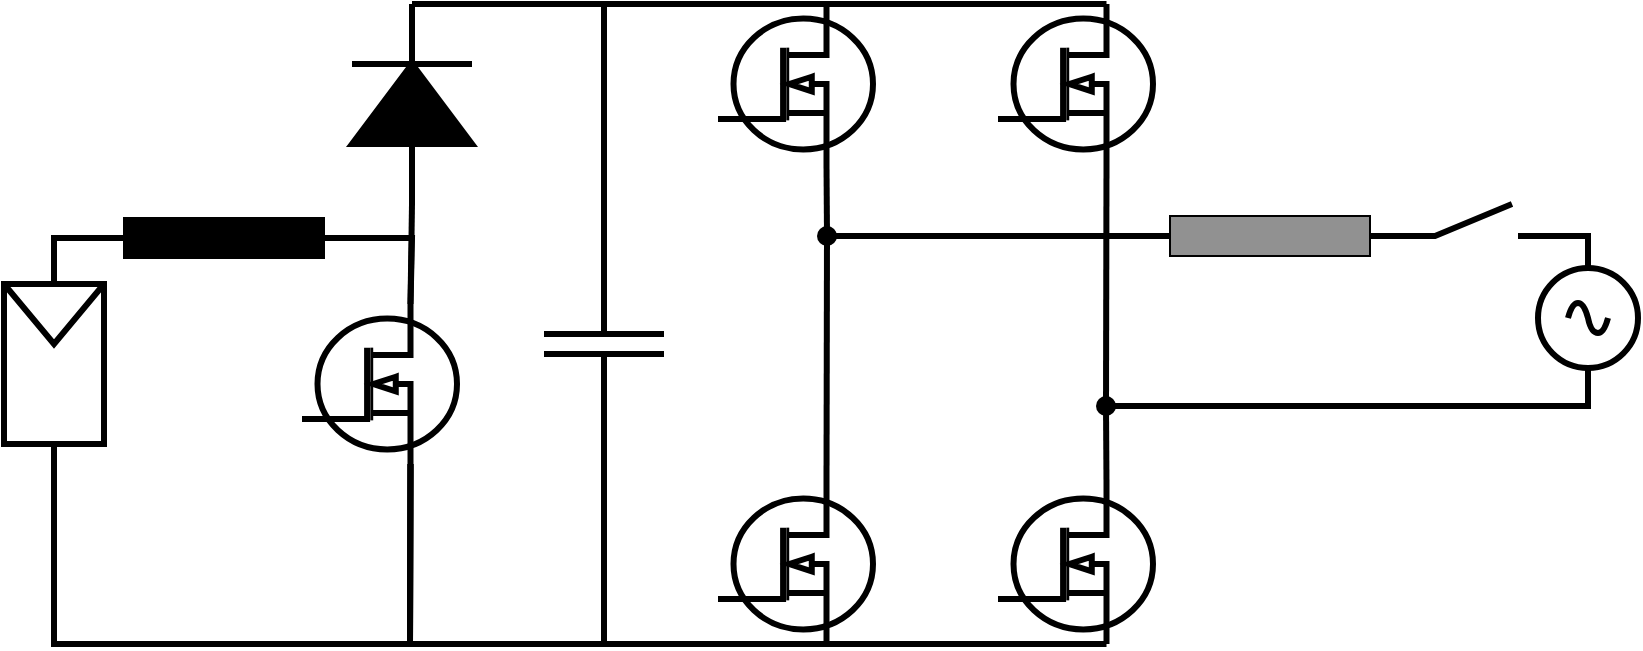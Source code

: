 <mxfile version="22.0.4" type="github">
  <diagram name="Seite-1" id="eOwa267uayD9RNG_tmMp">
    <mxGraphModel dx="954" dy="561" grid="1" gridSize="10" guides="1" tooltips="1" connect="1" arrows="1" fold="1" page="1" pageScale="1" pageWidth="827" pageHeight="1169" math="0" shadow="0">
      <root>
        <mxCell id="0" />
        <mxCell id="1" parent="0" />
        <mxCell id="byErgU6DZJGHrv96r0Q9-1" value="" style="verticalLabelPosition=bottom;shadow=0;dashed=0;align=center;html=1;verticalAlign=top;shape=mxgraph.electrical.mosfets1.n-channel_mosfet_1;strokeWidth=3;" vertex="1" parent="1">
          <mxGeometry x="367" y="290" width="77.5" height="80" as="geometry" />
        </mxCell>
        <mxCell id="byErgU6DZJGHrv96r0Q9-2" value="" style="verticalLabelPosition=bottom;shadow=0;dashed=0;align=center;html=1;verticalAlign=top;shape=mxgraph.electrical.mosfets1.n-channel_mosfet_1;strokeWidth=3;" vertex="1" parent="1">
          <mxGeometry x="367" y="50" width="77.5" height="80" as="geometry" />
        </mxCell>
        <mxCell id="byErgU6DZJGHrv96r0Q9-3" value="" style="verticalLabelPosition=bottom;shadow=0;dashed=0;align=center;html=1;verticalAlign=top;shape=mxgraph.electrical.mosfets1.n-channel_mosfet_1;strokeWidth=3;" vertex="1" parent="1">
          <mxGeometry x="507" y="290" width="77.5" height="80" as="geometry" />
        </mxCell>
        <mxCell id="byErgU6DZJGHrv96r0Q9-4" value="" style="verticalLabelPosition=bottom;shadow=0;dashed=0;align=center;html=1;verticalAlign=top;shape=mxgraph.electrical.mosfets1.n-channel_mosfet_1;strokeWidth=3;" vertex="1" parent="1">
          <mxGeometry x="507" y="50" width="77.5" height="80" as="geometry" />
        </mxCell>
        <mxCell id="byErgU6DZJGHrv96r0Q9-5" value="" style="endArrow=none;html=1;rounded=0;entryX=0.7;entryY=1;entryDx=0;entryDy=0;entryPerimeter=0;exitDx=0;exitDy=0;exitPerimeter=0;startArrow=none;strokeWidth=3;" edge="1" parent="1" source="byErgU6DZJGHrv96r0Q9-10" target="byErgU6DZJGHrv96r0Q9-2">
          <mxGeometry width="50" height="50" relative="1" as="geometry">
            <mxPoint x="524.5" y="260" as="sourcePoint" />
            <mxPoint x="574.5" y="210" as="targetPoint" />
          </mxGeometry>
        </mxCell>
        <mxCell id="byErgU6DZJGHrv96r0Q9-6" value="" style="endArrow=none;html=1;rounded=0;entryX=0.7;entryY=1;entryDx=0;entryDy=0;entryPerimeter=0;exitDx=0;exitDy=0;exitPerimeter=0;startArrow=none;strokeWidth=3;" edge="1" parent="1" source="byErgU6DZJGHrv96r0Q9-12" target="byErgU6DZJGHrv96r0Q9-4">
          <mxGeometry width="50" height="50" relative="1" as="geometry">
            <mxPoint x="417" y="260" as="sourcePoint" />
            <mxPoint x="467" y="210" as="targetPoint" />
          </mxGeometry>
        </mxCell>
        <mxCell id="byErgU6DZJGHrv96r0Q9-7" value="" style="pointerEvents=1;verticalLabelPosition=bottom;shadow=0;dashed=0;align=center;html=1;verticalAlign=top;shape=mxgraph.electrical.electro-mechanical.make_contact;strokeWidth=3;" vertex="1" parent="1">
          <mxGeometry x="707" y="150" width="75" height="16" as="geometry" />
        </mxCell>
        <mxCell id="byErgU6DZJGHrv96r0Q9-8" value="" style="pointerEvents=1;verticalLabelPosition=bottom;shadow=0;dashed=0;align=center;html=1;verticalAlign=top;shape=mxgraph.electrical.signal_sources.source;aspect=fixed;points=[[0.5,0,0],[1,0.5,0],[0.5,1,0],[0,0.5,0]];elSignalType=ac;strokeWidth=3;" vertex="1" parent="1">
          <mxGeometry x="777" y="182" width="50" height="50" as="geometry" />
        </mxCell>
        <mxCell id="byErgU6DZJGHrv96r0Q9-9" value="" style="endArrow=none;html=1;rounded=0;entryDx=0;entryDy=0;entryPerimeter=0;exitX=0.7;exitY=0;exitDx=0;exitDy=0;exitPerimeter=0;strokeWidth=3;" edge="1" parent="1" source="byErgU6DZJGHrv96r0Q9-1" target="byErgU6DZJGHrv96r0Q9-10">
          <mxGeometry width="50" height="50" relative="1" as="geometry">
            <mxPoint x="421.5" y="290" as="sourcePoint" />
            <mxPoint x="421.5" y="160" as="targetPoint" />
          </mxGeometry>
        </mxCell>
        <mxCell id="byErgU6DZJGHrv96r0Q9-10" value="" style="shape=waypoint;sketch=0;fillStyle=solid;size=6;pointerEvents=1;points=[];fillColor=none;resizable=0;rotatable=0;perimeter=centerPerimeter;snapToPoint=1;strokeWidth=3;" vertex="1" parent="1">
          <mxGeometry x="411.5" y="156" width="20" height="20" as="geometry" />
        </mxCell>
        <mxCell id="byErgU6DZJGHrv96r0Q9-11" value="" style="endArrow=none;html=1;rounded=0;entryDx=0;entryDy=0;entryPerimeter=0;exitX=0.7;exitY=0;exitDx=0;exitDy=0;exitPerimeter=0;strokeWidth=3;" edge="1" parent="1" source="byErgU6DZJGHrv96r0Q9-3" target="byErgU6DZJGHrv96r0Q9-12">
          <mxGeometry width="50" height="50" relative="1" as="geometry">
            <mxPoint x="561" y="290" as="sourcePoint" />
            <mxPoint x="561" y="130" as="targetPoint" />
          </mxGeometry>
        </mxCell>
        <mxCell id="byErgU6DZJGHrv96r0Q9-12" value="" style="shape=waypoint;sketch=0;fillStyle=solid;size=6;pointerEvents=1;points=[];fillColor=none;resizable=0;rotatable=0;perimeter=centerPerimeter;snapToPoint=1;strokeWidth=3;" vertex="1" parent="1">
          <mxGeometry x="551" y="241" width="20" height="20" as="geometry" />
        </mxCell>
        <mxCell id="byErgU6DZJGHrv96r0Q9-13" value="" style="endArrow=none;html=1;rounded=0;strokeWidth=3;entryX=0.5;entryY=1;entryDx=0;entryDy=0;entryPerimeter=0;" edge="1" parent="1" source="byErgU6DZJGHrv96r0Q9-12" target="byErgU6DZJGHrv96r0Q9-8">
          <mxGeometry width="50" height="50" relative="1" as="geometry">
            <mxPoint x="577" y="250" as="sourcePoint" />
            <mxPoint x="692" y="251" as="targetPoint" />
            <Array as="points">
              <mxPoint x="725" y="251" />
              <mxPoint x="802" y="251" />
            </Array>
          </mxGeometry>
        </mxCell>
        <mxCell id="byErgU6DZJGHrv96r0Q9-14" value="" style="rounded=0;whiteSpace=wrap;html=1;strokeWidth=3;" vertex="1" parent="1">
          <mxGeometry x="10" y="190" width="50" height="80" as="geometry" />
        </mxCell>
        <mxCell id="byErgU6DZJGHrv96r0Q9-15" value="" style="endArrow=none;html=1;rounded=0;exitX=0;exitY=0;exitDx=0;exitDy=0;entryX=1;entryY=0;entryDx=0;entryDy=0;strokeWidth=3;" edge="1" parent="1" source="byErgU6DZJGHrv96r0Q9-14" target="byErgU6DZJGHrv96r0Q9-14">
          <mxGeometry width="50" height="50" relative="1" as="geometry">
            <mxPoint x="350" y="260" as="sourcePoint" />
            <mxPoint x="130" y="250" as="targetPoint" />
            <Array as="points">
              <mxPoint x="35" y="220" />
            </Array>
          </mxGeometry>
        </mxCell>
        <mxCell id="byErgU6DZJGHrv96r0Q9-16" value="" style="endArrow=none;html=1;rounded=0;entryX=0.5;entryY=0;entryDx=0;entryDy=0;entryPerimeter=0;exitX=1;exitY=1;exitDx=0;exitDy=0;exitPerimeter=0;strokeWidth=3;" edge="1" parent="1" source="byErgU6DZJGHrv96r0Q9-7" target="byErgU6DZJGHrv96r0Q9-8">
          <mxGeometry width="50" height="50" relative="1" as="geometry">
            <mxPoint x="569" y="170" as="sourcePoint" />
            <mxPoint x="619" y="120" as="targetPoint" />
            <Array as="points">
              <mxPoint x="802" y="166" />
            </Array>
          </mxGeometry>
        </mxCell>
        <mxCell id="byErgU6DZJGHrv96r0Q9-17" value="" style="verticalLabelPosition=bottom;shadow=0;dashed=0;align=center;html=1;verticalAlign=top;shape=mxgraph.electrical.mosfets1.n-channel_mosfet_1;strokeWidth=3;" vertex="1" parent="1">
          <mxGeometry x="159" y="200" width="77.5" height="80" as="geometry" />
        </mxCell>
        <mxCell id="byErgU6DZJGHrv96r0Q9-18" value="" style="pointerEvents=1;fillColor=strokeColor;verticalLabelPosition=bottom;shadow=0;dashed=0;align=center;html=1;verticalAlign=top;shape=mxgraph.electrical.diodes.diode;direction=north;strokeWidth=3;" vertex="1" parent="1">
          <mxGeometry x="184" y="50" width="60" height="100" as="geometry" />
        </mxCell>
        <mxCell id="byErgU6DZJGHrv96r0Q9-19" value="" style="endArrow=none;html=1;rounded=0;entryX=0;entryY=0.5;entryDx=0;entryDy=0;exitX=0.5;exitY=0;exitDx=0;exitDy=0;strokeWidth=3;" edge="1" parent="1" source="byErgU6DZJGHrv96r0Q9-14" target="byErgU6DZJGHrv96r0Q9-20">
          <mxGeometry width="50" height="50" relative="1" as="geometry">
            <mxPoint x="170" y="230" as="sourcePoint" />
            <mxPoint x="60" y="167.5" as="targetPoint" />
            <Array as="points">
              <mxPoint x="35" y="167" />
            </Array>
          </mxGeometry>
        </mxCell>
        <mxCell id="byErgU6DZJGHrv96r0Q9-20" value="" style="rounded=0;whiteSpace=wrap;html=1;fillColor=#000000;" vertex="1" parent="1">
          <mxGeometry x="70" y="157" width="100" height="20" as="geometry" />
        </mxCell>
        <mxCell id="byErgU6DZJGHrv96r0Q9-21" value="" style="endArrow=none;html=1;rounded=0;entryX=1;entryY=0.5;entryDx=0;entryDy=0;exitX=0.7;exitY=0;exitDx=0;exitDy=0;exitPerimeter=0;strokeWidth=3;" edge="1" parent="1" source="byErgU6DZJGHrv96r0Q9-17" target="byErgU6DZJGHrv96r0Q9-20">
          <mxGeometry width="50" height="50" relative="1" as="geometry">
            <mxPoint x="170" y="230" as="sourcePoint" />
            <mxPoint x="220" y="180" as="targetPoint" />
            <Array as="points">
              <mxPoint x="214" y="167" />
            </Array>
          </mxGeometry>
        </mxCell>
        <mxCell id="byErgU6DZJGHrv96r0Q9-22" value="" style="endArrow=none;html=1;rounded=0;entryX=0;entryY=0.5;entryDx=0;entryDy=0;entryPerimeter=0;exitX=0.7;exitY=0;exitDx=0;exitDy=0;exitPerimeter=0;strokeWidth=3;" edge="1" parent="1" source="byErgU6DZJGHrv96r0Q9-17" target="byErgU6DZJGHrv96r0Q9-18">
          <mxGeometry width="50" height="50" relative="1" as="geometry">
            <mxPoint x="170" y="230" as="sourcePoint" />
            <mxPoint x="220" y="180" as="targetPoint" />
          </mxGeometry>
        </mxCell>
        <mxCell id="byErgU6DZJGHrv96r0Q9-25" value="" style="endArrow=none;html=1;rounded=0;entryX=0.7;entryY=1;entryDx=0;entryDy=0;entryPerimeter=0;exitX=0.5;exitY=1;exitDx=0;exitDy=0;strokeWidth=3;" edge="1" parent="1" source="byErgU6DZJGHrv96r0Q9-14" target="byErgU6DZJGHrv96r0Q9-17">
          <mxGeometry width="50" height="50" relative="1" as="geometry">
            <mxPoint x="250" y="230" as="sourcePoint" />
            <mxPoint x="300" y="180" as="targetPoint" />
            <Array as="points">
              <mxPoint x="35" y="370" />
              <mxPoint x="213" y="370" />
            </Array>
          </mxGeometry>
        </mxCell>
        <mxCell id="byErgU6DZJGHrv96r0Q9-26" value="" style="rounded=0;whiteSpace=wrap;html=1;fillColor=#919191;" vertex="1" parent="1">
          <mxGeometry x="593" y="156" width="100" height="20" as="geometry" />
        </mxCell>
        <mxCell id="byErgU6DZJGHrv96r0Q9-27" value="" style="endArrow=none;html=1;rounded=0;strokeWidth=3;" edge="1" parent="1">
          <mxGeometry width="50" height="50" relative="1" as="geometry">
            <mxPoint x="693" y="166" as="sourcePoint" />
            <mxPoint x="707" y="166" as="targetPoint" />
          </mxGeometry>
        </mxCell>
        <mxCell id="byErgU6DZJGHrv96r0Q9-28" value="" style="endArrow=none;html=1;rounded=0;entryX=0.725;entryY=0.5;entryDx=0;entryDy=0;entryPerimeter=0;exitX=0;exitY=0.5;exitDx=0;exitDy=0;strokeWidth=3;" edge="1" parent="1" source="byErgU6DZJGHrv96r0Q9-26" target="byErgU6DZJGHrv96r0Q9-10">
          <mxGeometry width="50" height="50" relative="1" as="geometry">
            <mxPoint x="467" y="270" as="sourcePoint" />
            <mxPoint x="517" y="220" as="targetPoint" />
          </mxGeometry>
        </mxCell>
        <mxCell id="byErgU6DZJGHrv96r0Q9-29" value="" style="endArrow=none;html=1;rounded=0;entryX=0.7;entryY=1;entryDx=0;entryDy=0;entryPerimeter=0;exitX=0.7;exitY=1;exitDx=0;exitDy=0;exitPerimeter=0;strokeWidth=3;" edge="1" parent="1" source="byErgU6DZJGHrv96r0Q9-3" target="byErgU6DZJGHrv96r0Q9-17">
          <mxGeometry width="50" height="50" relative="1" as="geometry">
            <mxPoint x="370" y="260" as="sourcePoint" />
            <mxPoint x="420" y="210" as="targetPoint" />
            <Array as="points">
              <mxPoint x="213" y="370" />
            </Array>
          </mxGeometry>
        </mxCell>
        <mxCell id="byErgU6DZJGHrv96r0Q9-30" value="" style="endArrow=none;html=1;rounded=0;entryX=0.7;entryY=0;entryDx=0;entryDy=0;entryPerimeter=0;exitX=1;exitY=0.5;exitDx=0;exitDy=0;exitPerimeter=0;strokeWidth=3;" edge="1" parent="1" source="byErgU6DZJGHrv96r0Q9-18" target="byErgU6DZJGHrv96r0Q9-4">
          <mxGeometry width="50" height="50" relative="1" as="geometry">
            <mxPoint x="370" y="260" as="sourcePoint" />
            <mxPoint x="420" y="210" as="targetPoint" />
          </mxGeometry>
        </mxCell>
        <mxCell id="byErgU6DZJGHrv96r0Q9-31" value="" style="pointerEvents=1;verticalLabelPosition=bottom;shadow=0;dashed=0;align=center;html=1;verticalAlign=top;shape=mxgraph.electrical.capacitors.capacitor_1;rotation=-90;strokeWidth=3;" vertex="1" parent="1">
          <mxGeometry x="260" y="190" width="100" height="60" as="geometry" />
        </mxCell>
        <mxCell id="byErgU6DZJGHrv96r0Q9-32" value="" style="endArrow=none;html=1;rounded=0;exitX=0;exitY=0.5;exitDx=0;exitDy=0;exitPerimeter=0;entryX=0.7;entryY=1;entryDx=0;entryDy=0;entryPerimeter=0;strokeWidth=3;" edge="1" parent="1" source="byErgU6DZJGHrv96r0Q9-31" target="byErgU6DZJGHrv96r0Q9-17">
          <mxGeometry width="50" height="50" relative="1" as="geometry">
            <mxPoint x="370" y="260" as="sourcePoint" />
            <mxPoint x="420" y="210" as="targetPoint" />
            <Array as="points">
              <mxPoint x="310" y="370" />
              <mxPoint x="213" y="370" />
            </Array>
          </mxGeometry>
        </mxCell>
        <mxCell id="byErgU6DZJGHrv96r0Q9-33" value="" style="endArrow=none;html=1;rounded=0;entryX=1;entryY=0.5;entryDx=0;entryDy=0;entryPerimeter=0;exitX=1;exitY=0.5;exitDx=0;exitDy=0;exitPerimeter=0;strokeWidth=3;" edge="1" parent="1" source="byErgU6DZJGHrv96r0Q9-31" target="byErgU6DZJGHrv96r0Q9-18">
          <mxGeometry width="50" height="50" relative="1" as="geometry">
            <mxPoint x="370" y="260" as="sourcePoint" />
            <mxPoint x="420" y="210" as="targetPoint" />
            <Array as="points">
              <mxPoint x="310" y="50" />
            </Array>
          </mxGeometry>
        </mxCell>
      </root>
    </mxGraphModel>
  </diagram>
</mxfile>
